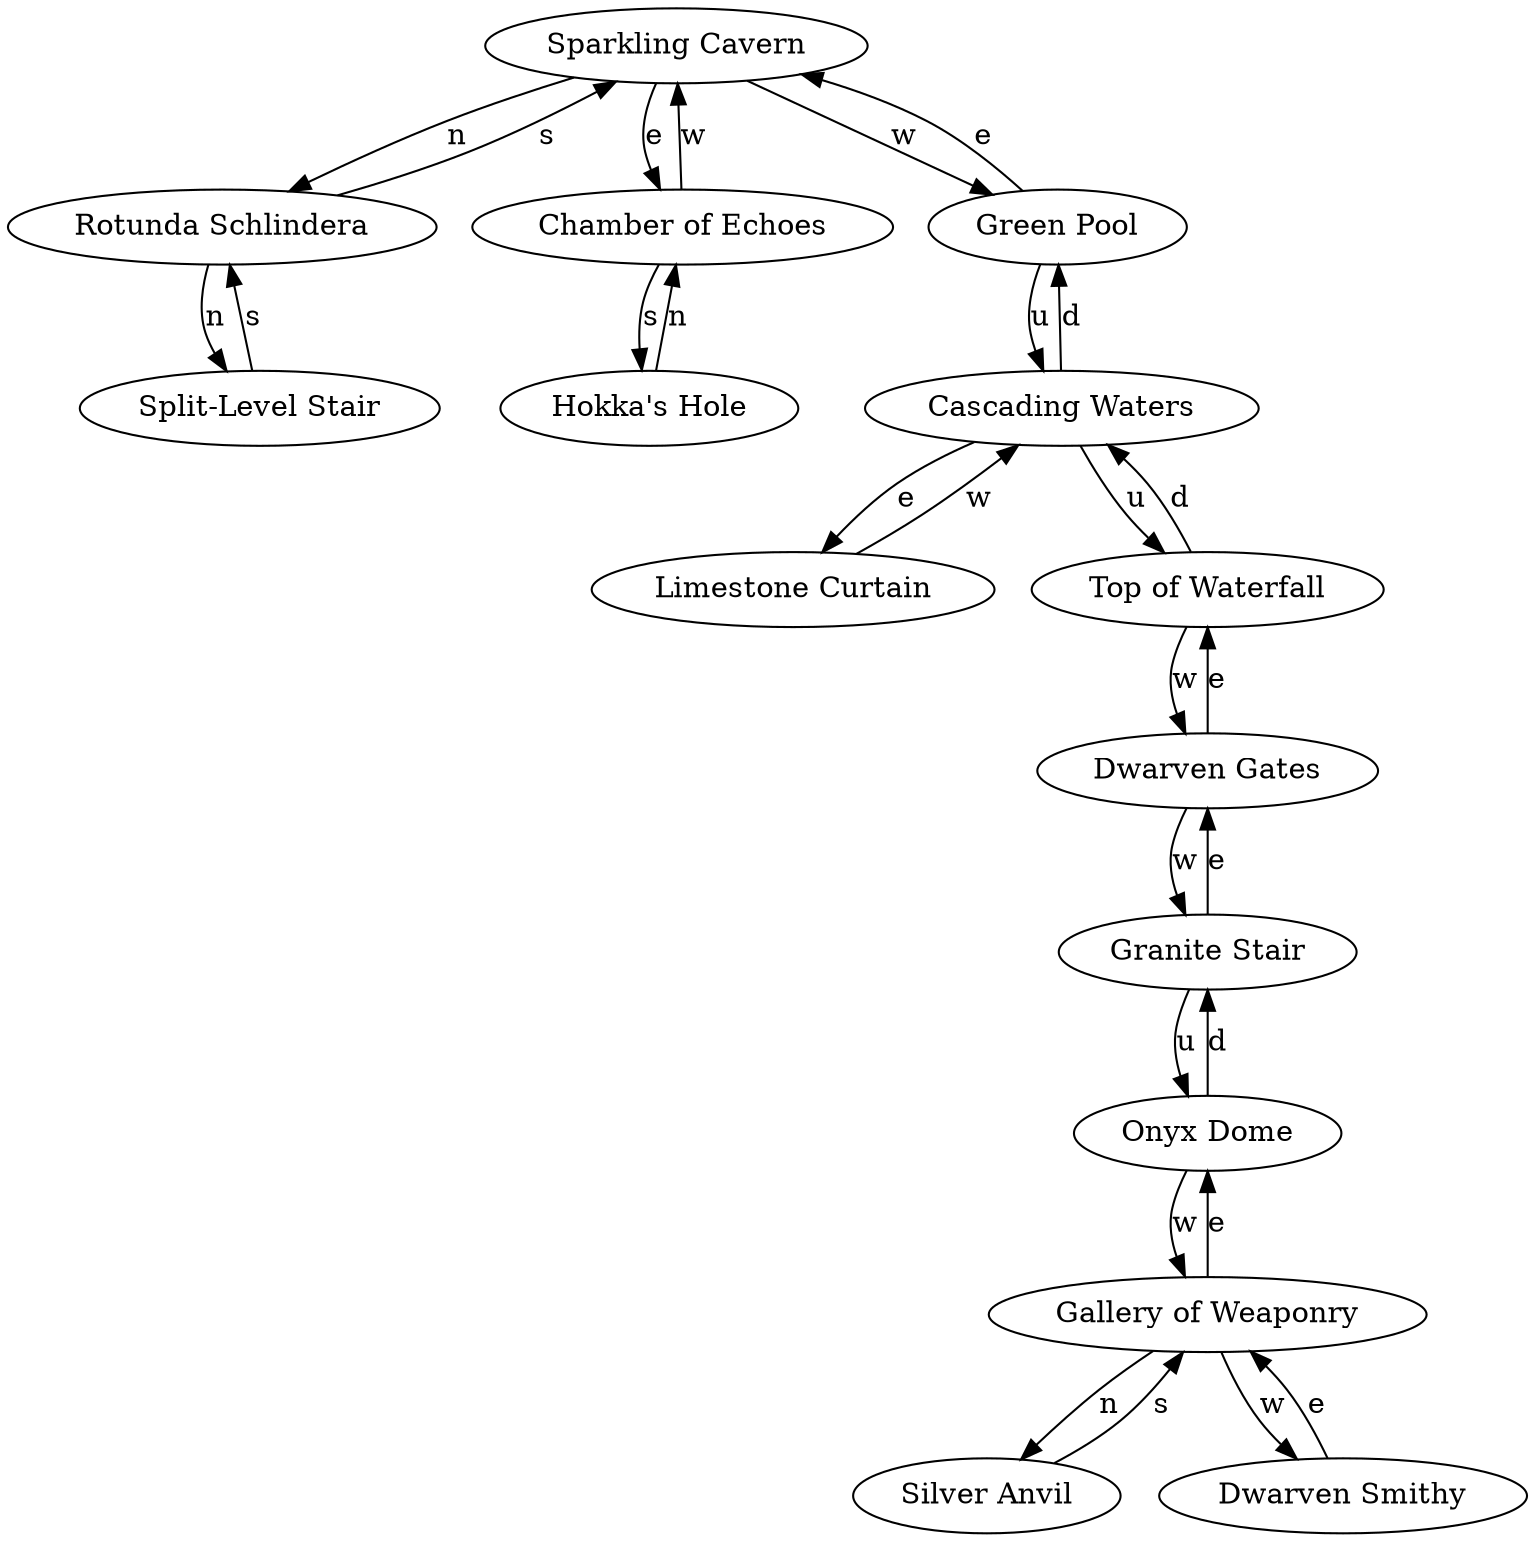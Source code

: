 digraph monster {
room_134 [label="Sparkling Cavern"];
room_134 -> room_135 [label="n"];
room_134 -> room_145 [label="e"];
room_134 -> room_141 [label="w"];
room_135 [label="Rotunda Schlindera"];
room_135 -> room_136 [label="n"];
room_135 -> room_134 [label="s"];
room_136 [label="Split-Level Stair"];
room_136 -> room_135 [label="s"];
room_138 [label="Limestone Curtain"];
room_138 -> room_140 [label="w"];
room_140 [label="Cascading Waters"];
room_140 -> room_138 [label="e"];
room_140 -> room_142 [label="u"];
room_140 -> room_141 [label="d"];
room_141 [label="Green Pool"];
room_141 -> room_134 [label="e"];
room_141 -> room_140 [label="u"];
room_142 [label="Top of Waterfall"];
room_142 -> room_544 [label="w"];
room_142 -> room_140 [label="d"];
room_143 [label="Gallery of Weaponry"];
room_143 -> room_547 [label="n"];
room_143 -> room_546 [label="e"];
room_143 -> room_144 [label="w"];
room_144 [label="Dwarven Smithy"];
room_144 -> room_143 [label="e"];
room_145 [label="Chamber of Echoes"];
room_145 -> room_694 [label="s"];
room_145 -> room_134 [label="w"];
room_544 [label="Dwarven Gates"];
room_544 -> room_142 [label="e"];
room_544 -> room_545 [label="w"];
room_545 [label="Granite Stair"];
room_545 -> room_544 [label="e"];
room_545 -> room_546 [label="u"];
room_546 [label="Onyx Dome"];
room_546 -> room_143 [label="w"];
room_546 -> room_545 [label="d"];
room_547 [label="Silver Anvil"];
room_547 -> room_143 [label="s"];
room_694 [label="Hokka's Hole"];
room_694 -> room_145 [label="n"];
}
